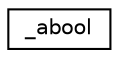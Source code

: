 digraph "Graphical Class Hierarchy"
{
 // INTERACTIVE_SVG=YES
 // LATEX_PDF_SIZE
  edge [fontname="Helvetica",fontsize="10",labelfontname="Helvetica",labelfontsize="10"];
  node [fontname="Helvetica",fontsize="10",shape=record];
  rankdir="LR";
  Node0 [label="_abool",height=0.2,width=0.4,color="black", fillcolor="white", style="filled",URL="$struct__abool.html",tooltip=" "];
}
